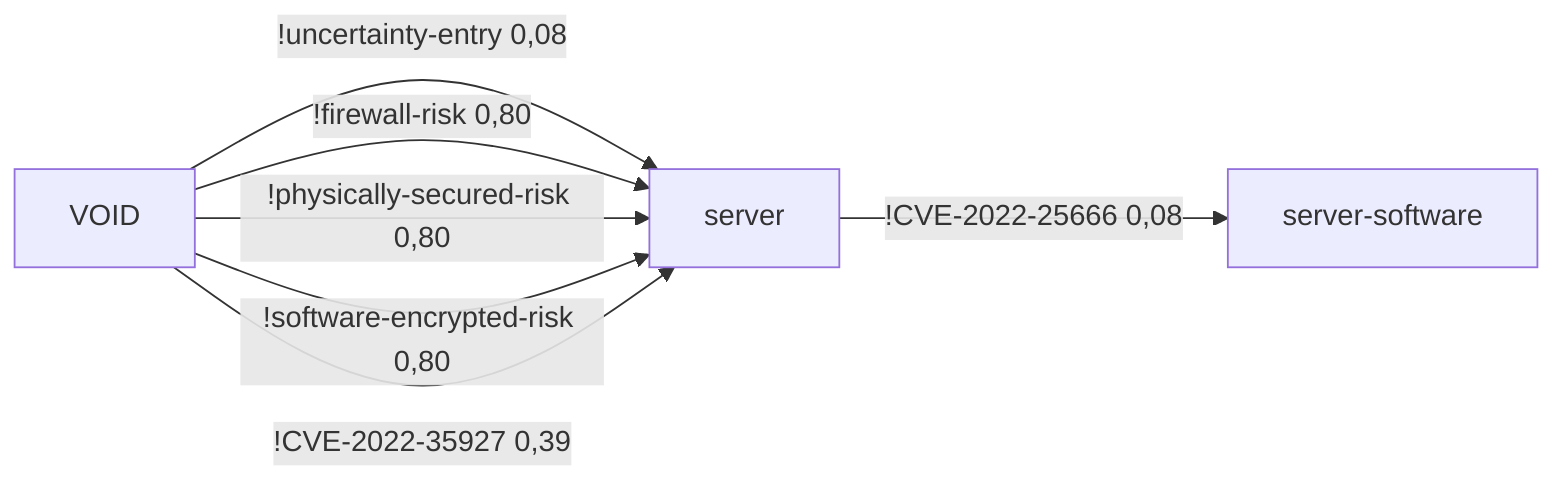 %% AttributeChange [4mcontiki-ng/contiki-ng[0m to [4m4.7[0m for node [4mserver[0m
%%  VOID -[1,00]->  server -[0,08]-> server-software 3,98 0,08
flowchart LR
	server[server]
	server-software[server-software]
	VOID[VOID]
	server -->|!CVE-2022-25666 0,08| server-software
	VOID -->|!uncertainty-entry 0,08| server
	VOID -->|!firewall-risk 0,80| server
	VOID -->|!physically-secured-risk 0,80| server
	VOID -->|!software-encrypted-risk 0,80| server
	VOID -->|!CVE-2022-35927 0,39| server